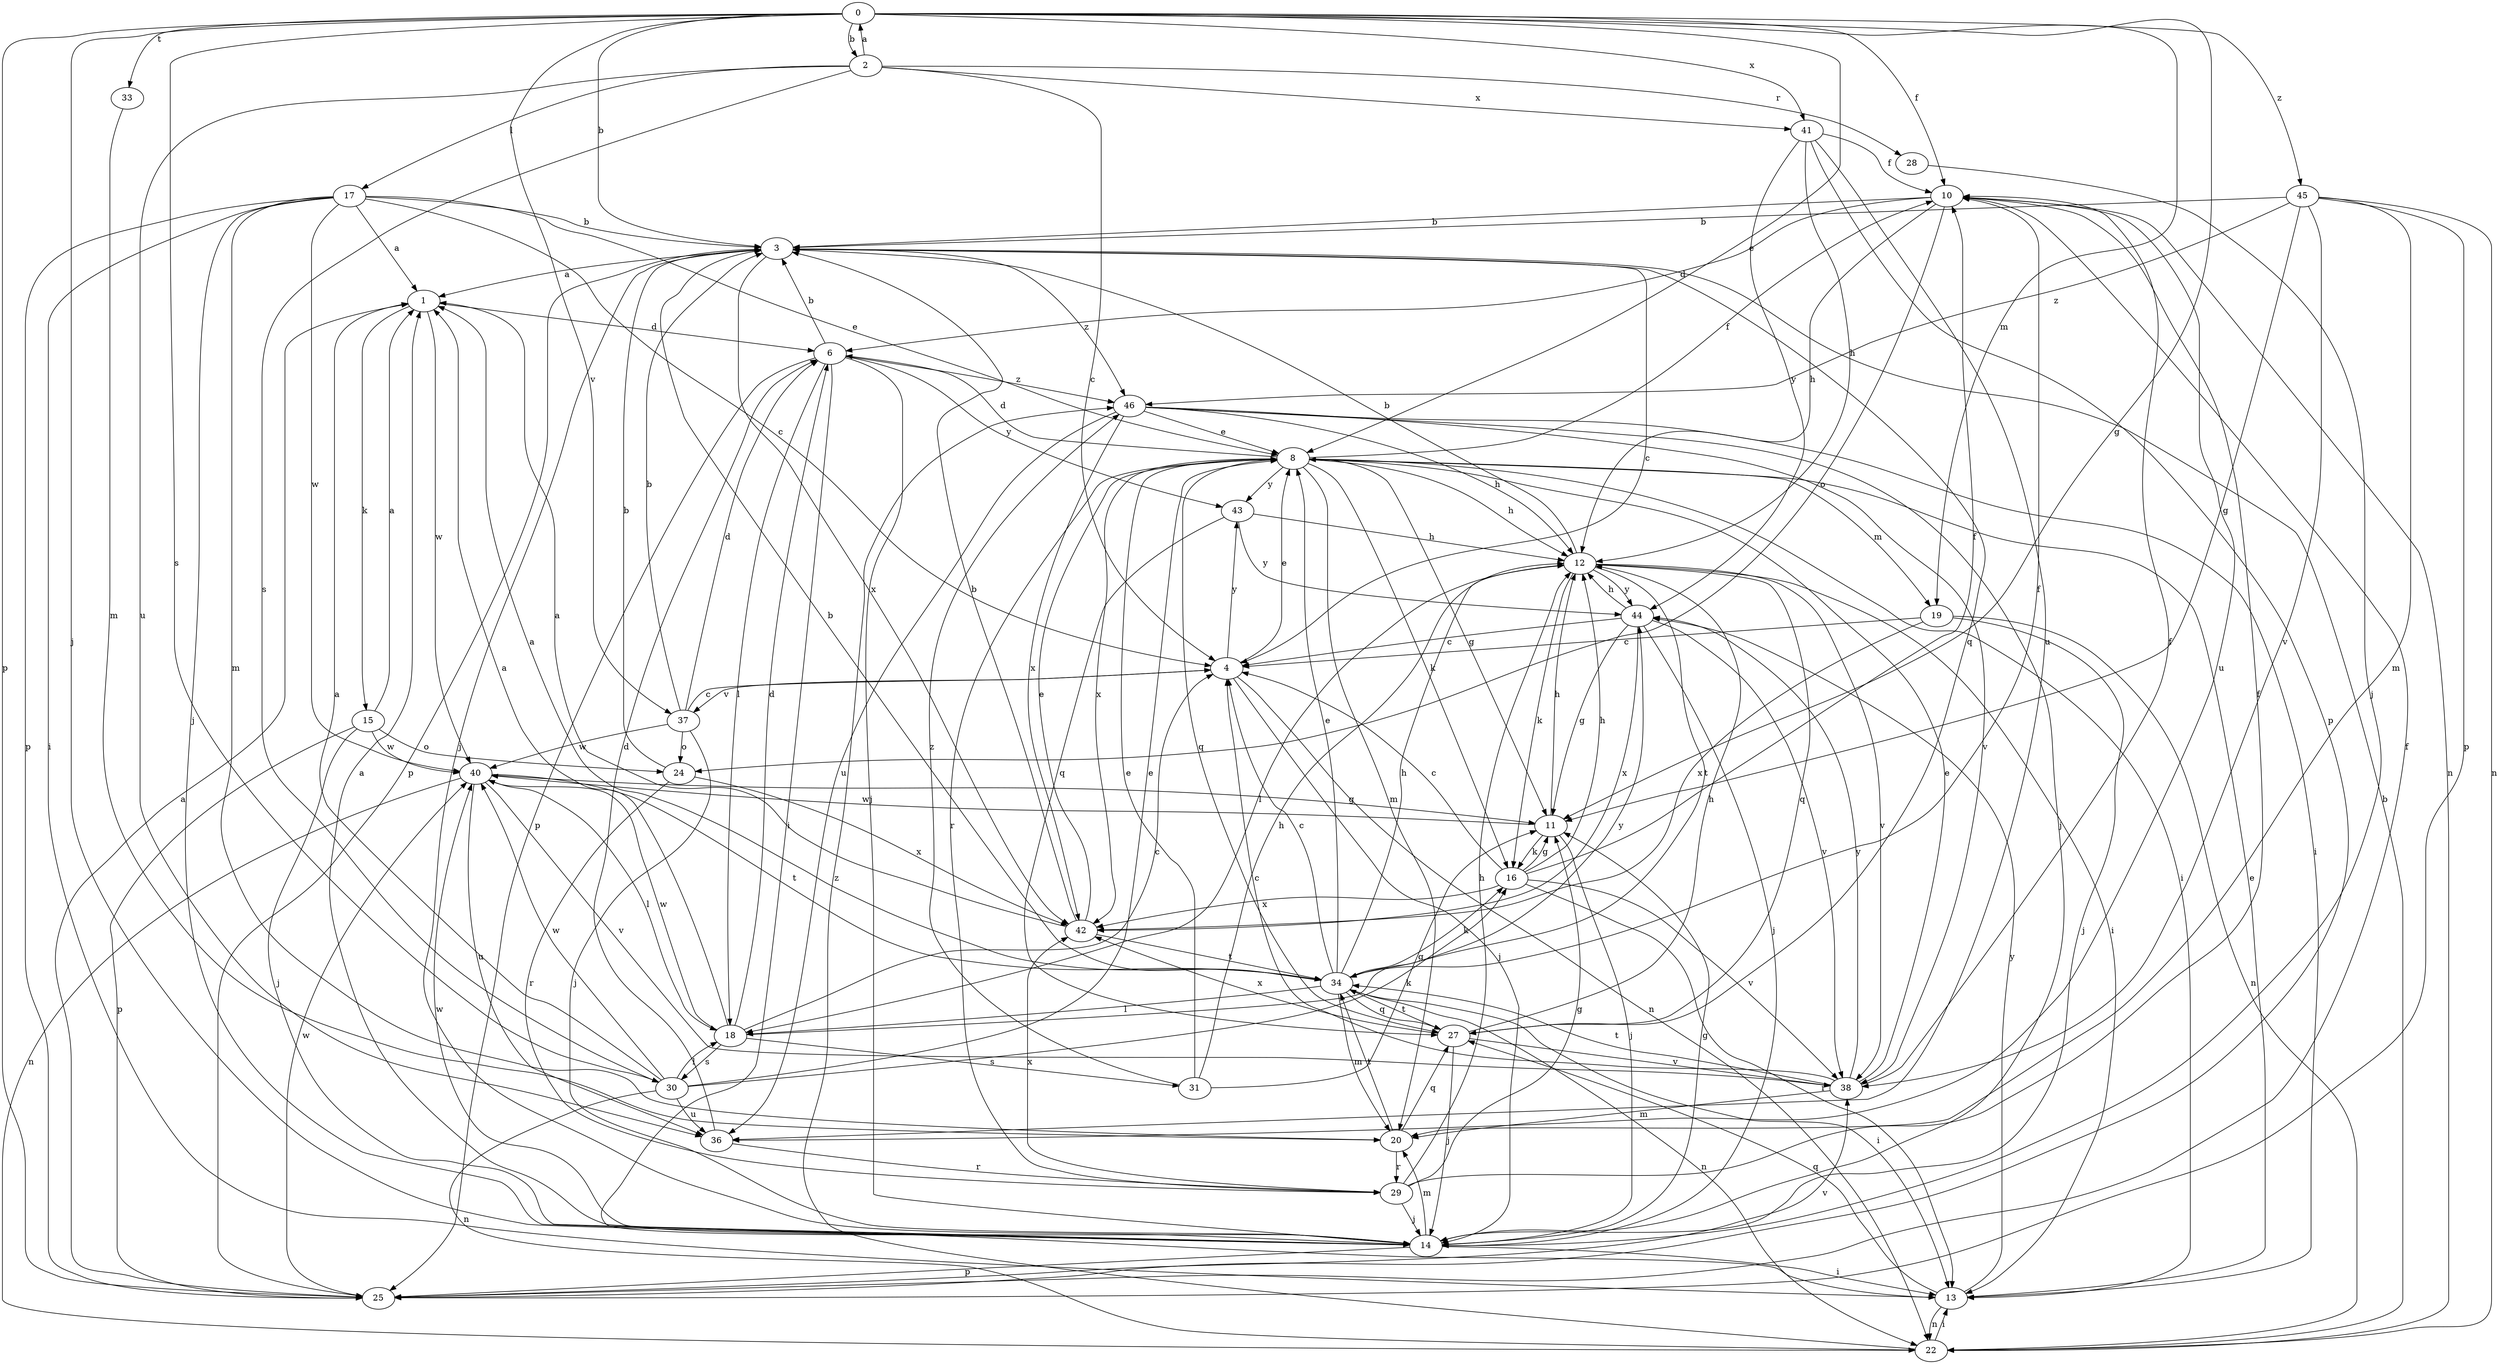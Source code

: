 strict digraph  {
0;
1;
2;
3;
4;
6;
8;
10;
11;
12;
13;
14;
15;
16;
17;
18;
19;
20;
22;
24;
25;
27;
28;
29;
30;
31;
33;
34;
36;
37;
38;
40;
41;
42;
43;
44;
45;
46;
0 -> 2  [label=b];
0 -> 3  [label=b];
0 -> 8  [label=e];
0 -> 10  [label=f];
0 -> 11  [label=g];
0 -> 14  [label=j];
0 -> 19  [label=m];
0 -> 25  [label=p];
0 -> 30  [label=s];
0 -> 33  [label=t];
0 -> 37  [label=v];
0 -> 41  [label=x];
0 -> 45  [label=z];
1 -> 6  [label=d];
1 -> 15  [label=k];
1 -> 40  [label=w];
2 -> 0  [label=a];
2 -> 4  [label=c];
2 -> 17  [label=l];
2 -> 28  [label=r];
2 -> 30  [label=s];
2 -> 36  [label=u];
2 -> 41  [label=x];
3 -> 1  [label=a];
3 -> 4  [label=c];
3 -> 14  [label=j];
3 -> 25  [label=p];
3 -> 27  [label=q];
3 -> 42  [label=x];
3 -> 46  [label=z];
4 -> 8  [label=e];
4 -> 14  [label=j];
4 -> 22  [label=n];
4 -> 37  [label=v];
4 -> 43  [label=y];
6 -> 3  [label=b];
6 -> 13  [label=i];
6 -> 14  [label=j];
6 -> 18  [label=l];
6 -> 25  [label=p];
6 -> 43  [label=y];
6 -> 46  [label=z];
8 -> 6  [label=d];
8 -> 10  [label=f];
8 -> 11  [label=g];
8 -> 12  [label=h];
8 -> 13  [label=i];
8 -> 16  [label=k];
8 -> 19  [label=m];
8 -> 20  [label=m];
8 -> 27  [label=q];
8 -> 29  [label=r];
8 -> 42  [label=x];
8 -> 43  [label=y];
10 -> 3  [label=b];
10 -> 6  [label=d];
10 -> 12  [label=h];
10 -> 22  [label=n];
10 -> 24  [label=o];
10 -> 36  [label=u];
11 -> 12  [label=h];
11 -> 14  [label=j];
11 -> 16  [label=k];
11 -> 40  [label=w];
12 -> 3  [label=b];
12 -> 13  [label=i];
12 -> 16  [label=k];
12 -> 18  [label=l];
12 -> 27  [label=q];
12 -> 34  [label=t];
12 -> 38  [label=v];
12 -> 44  [label=y];
13 -> 8  [label=e];
13 -> 22  [label=n];
13 -> 27  [label=q];
13 -> 44  [label=y];
14 -> 1  [label=a];
14 -> 11  [label=g];
14 -> 13  [label=i];
14 -> 20  [label=m];
14 -> 25  [label=p];
14 -> 40  [label=w];
15 -> 1  [label=a];
15 -> 14  [label=j];
15 -> 24  [label=o];
15 -> 25  [label=p];
15 -> 40  [label=w];
16 -> 4  [label=c];
16 -> 10  [label=f];
16 -> 11  [label=g];
16 -> 12  [label=h];
16 -> 13  [label=i];
16 -> 38  [label=v];
16 -> 42  [label=x];
17 -> 1  [label=a];
17 -> 3  [label=b];
17 -> 4  [label=c];
17 -> 8  [label=e];
17 -> 13  [label=i];
17 -> 14  [label=j];
17 -> 20  [label=m];
17 -> 25  [label=p];
17 -> 40  [label=w];
18 -> 1  [label=a];
18 -> 4  [label=c];
18 -> 6  [label=d];
18 -> 30  [label=s];
18 -> 31  [label=s];
18 -> 40  [label=w];
18 -> 44  [label=y];
19 -> 4  [label=c];
19 -> 14  [label=j];
19 -> 22  [label=n];
19 -> 42  [label=x];
20 -> 27  [label=q];
20 -> 29  [label=r];
20 -> 34  [label=t];
22 -> 3  [label=b];
22 -> 13  [label=i];
22 -> 46  [label=z];
24 -> 3  [label=b];
24 -> 29  [label=r];
24 -> 42  [label=x];
25 -> 1  [label=a];
25 -> 10  [label=f];
25 -> 38  [label=v];
25 -> 40  [label=w];
27 -> 12  [label=h];
27 -> 14  [label=j];
27 -> 34  [label=t];
27 -> 38  [label=v];
27 -> 42  [label=x];
28 -> 14  [label=j];
29 -> 10  [label=f];
29 -> 11  [label=g];
29 -> 12  [label=h];
29 -> 14  [label=j];
29 -> 42  [label=x];
30 -> 1  [label=a];
30 -> 8  [label=e];
30 -> 16  [label=k];
30 -> 18  [label=l];
30 -> 22  [label=n];
30 -> 36  [label=u];
30 -> 40  [label=w];
31 -> 8  [label=e];
31 -> 11  [label=g];
31 -> 12  [label=h];
31 -> 46  [label=z];
33 -> 20  [label=m];
34 -> 1  [label=a];
34 -> 3  [label=b];
34 -> 4  [label=c];
34 -> 8  [label=e];
34 -> 10  [label=f];
34 -> 12  [label=h];
34 -> 13  [label=i];
34 -> 16  [label=k];
34 -> 18  [label=l];
34 -> 20  [label=m];
34 -> 22  [label=n];
34 -> 27  [label=q];
36 -> 6  [label=d];
36 -> 29  [label=r];
37 -> 3  [label=b];
37 -> 4  [label=c];
37 -> 6  [label=d];
37 -> 14  [label=j];
37 -> 24  [label=o];
37 -> 40  [label=w];
38 -> 4  [label=c];
38 -> 8  [label=e];
38 -> 10  [label=f];
38 -> 20  [label=m];
38 -> 34  [label=t];
38 -> 44  [label=y];
40 -> 11  [label=g];
40 -> 18  [label=l];
40 -> 22  [label=n];
40 -> 34  [label=t];
40 -> 36  [label=u];
40 -> 38  [label=v];
41 -> 10  [label=f];
41 -> 12  [label=h];
41 -> 25  [label=p];
41 -> 36  [label=u];
41 -> 44  [label=y];
42 -> 1  [label=a];
42 -> 3  [label=b];
42 -> 8  [label=e];
42 -> 34  [label=t];
43 -> 12  [label=h];
43 -> 27  [label=q];
43 -> 44  [label=y];
44 -> 4  [label=c];
44 -> 11  [label=g];
44 -> 12  [label=h];
44 -> 14  [label=j];
44 -> 38  [label=v];
44 -> 42  [label=x];
45 -> 3  [label=b];
45 -> 11  [label=g];
45 -> 20  [label=m];
45 -> 22  [label=n];
45 -> 25  [label=p];
45 -> 38  [label=v];
45 -> 46  [label=z];
46 -> 8  [label=e];
46 -> 12  [label=h];
46 -> 13  [label=i];
46 -> 14  [label=j];
46 -> 36  [label=u];
46 -> 38  [label=v];
46 -> 42  [label=x];
}
